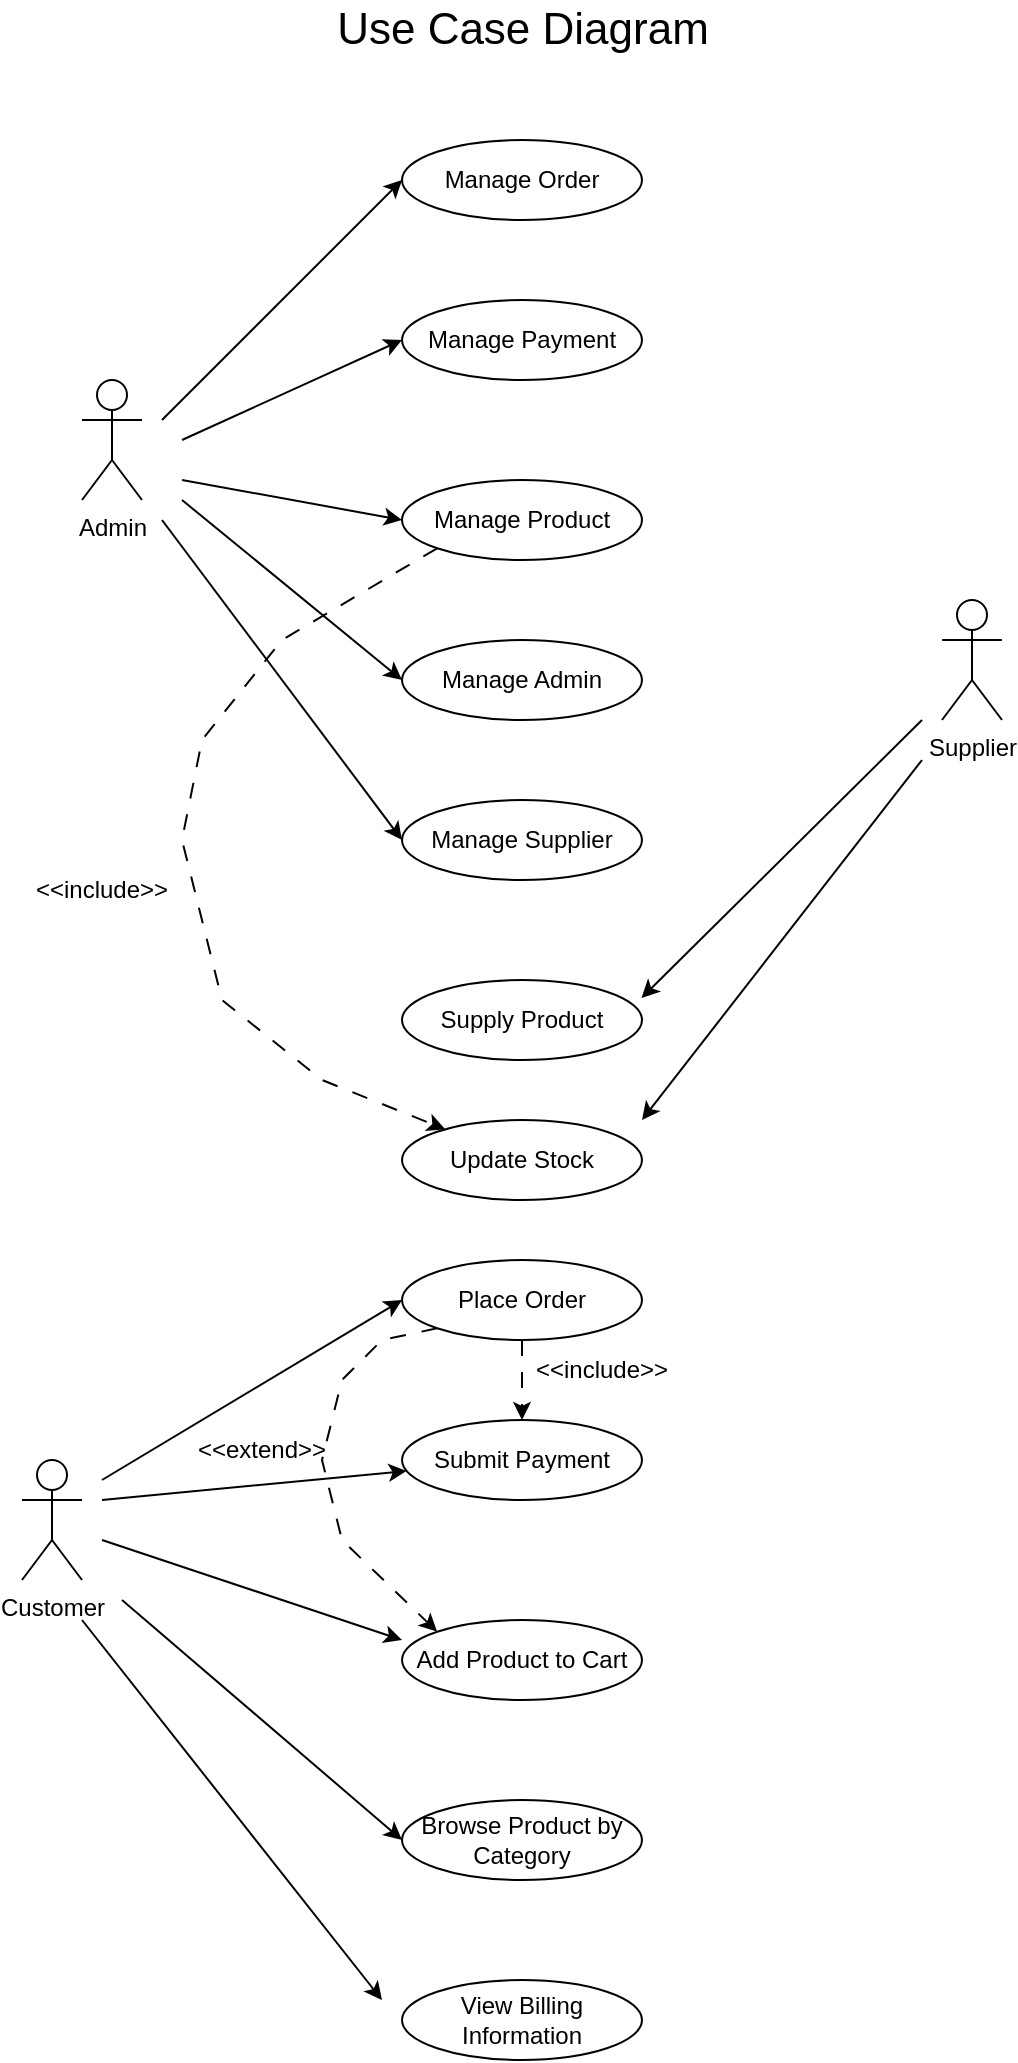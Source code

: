 <mxfile version="27.1.1">
  <diagram name="Page-1" id="K12ovA7CdjedfH8PsofF">
    <mxGraphModel dx="1209" dy="1729" grid="1" gridSize="10" guides="1" tooltips="1" connect="1" arrows="1" fold="1" page="1" pageScale="1" pageWidth="850" pageHeight="1100" math="0" shadow="0">
      <root>
        <mxCell id="0" />
        <mxCell id="1" parent="0" />
        <mxCell id="MxsXfyr07a4d1FS-8bJw-24" value="Update Stock" style="ellipse;whiteSpace=wrap;html=1;align=center;" vertex="1" parent="1">
          <mxGeometry x="820" y="50" width="120" height="40" as="geometry" />
        </mxCell>
        <mxCell id="MxsXfyr07a4d1FS-8bJw-25" value="Submit Payment" style="ellipse;whiteSpace=wrap;html=1;align=center;" vertex="1" parent="1">
          <mxGeometry x="820" y="200" width="120" height="40" as="geometry" />
        </mxCell>
        <mxCell id="MxsXfyr07a4d1FS-8bJw-26" value="Add Product to Cart" style="ellipse;whiteSpace=wrap;html=1;align=center;" vertex="1" parent="1">
          <mxGeometry x="820" y="300" width="120" height="40" as="geometry" />
        </mxCell>
        <mxCell id="MxsXfyr07a4d1FS-8bJw-27" value="Browse Product by Category" style="ellipse;whiteSpace=wrap;html=1;align=center;" vertex="1" parent="1">
          <mxGeometry x="820" y="390" width="120" height="40" as="geometry" />
        </mxCell>
        <mxCell id="MxsXfyr07a4d1FS-8bJw-28" value="Place Order" style="ellipse;whiteSpace=wrap;html=1;align=center;" vertex="1" parent="1">
          <mxGeometry x="820" y="120" width="120" height="40" as="geometry" />
        </mxCell>
        <mxCell id="MxsXfyr07a4d1FS-8bJw-29" value="View Billing Information" style="ellipse;whiteSpace=wrap;html=1;align=center;" vertex="1" parent="1">
          <mxGeometry x="820" y="480" width="120" height="40" as="geometry" />
        </mxCell>
        <mxCell id="MxsXfyr07a4d1FS-8bJw-36" value="Manage Order" style="ellipse;whiteSpace=wrap;html=1;align=center;" vertex="1" parent="1">
          <mxGeometry x="820" y="-440" width="120" height="40" as="geometry" />
        </mxCell>
        <mxCell id="MxsXfyr07a4d1FS-8bJw-37" value="Manage Payment" style="ellipse;whiteSpace=wrap;html=1;align=center;" vertex="1" parent="1">
          <mxGeometry x="820" y="-360" width="120" height="40" as="geometry" />
        </mxCell>
        <mxCell id="MxsXfyr07a4d1FS-8bJw-38" value="Manage Product" style="ellipse;whiteSpace=wrap;html=1;align=center;" vertex="1" parent="1">
          <mxGeometry x="820" y="-270" width="120" height="40" as="geometry" />
        </mxCell>
        <mxCell id="MxsXfyr07a4d1FS-8bJw-39" value="Manage Admin" style="ellipse;whiteSpace=wrap;html=1;align=center;" vertex="1" parent="1">
          <mxGeometry x="820" y="-190" width="120" height="40" as="geometry" />
        </mxCell>
        <mxCell id="MxsXfyr07a4d1FS-8bJw-40" value="Manage Supplier" style="ellipse;whiteSpace=wrap;html=1;align=center;" vertex="1" parent="1">
          <mxGeometry x="820" y="-110" width="120" height="40" as="geometry" />
        </mxCell>
        <mxCell id="MxsXfyr07a4d1FS-8bJw-41" value="Supply Product" style="ellipse;whiteSpace=wrap;html=1;align=center;" vertex="1" parent="1">
          <mxGeometry x="820" y="-20" width="120" height="40" as="geometry" />
        </mxCell>
        <mxCell id="MxsXfyr07a4d1FS-8bJw-46" value="Admin" style="shape=umlActor;verticalLabelPosition=bottom;verticalAlign=top;outlineConnect=0;html=1;" vertex="1" parent="1">
          <mxGeometry x="660" y="-320" width="30" height="60" as="geometry" />
        </mxCell>
        <mxCell id="MxsXfyr07a4d1FS-8bJw-49" value="Supplier" style="shape=umlActor;verticalLabelPosition=bottom;verticalAlign=top;html=1;outlineConnect=0;" vertex="1" parent="1">
          <mxGeometry x="1090" y="-210" width="30" height="60" as="geometry" />
        </mxCell>
        <mxCell id="MxsXfyr07a4d1FS-8bJw-50" value="Customer" style="shape=umlActor;verticalLabelPosition=bottom;verticalAlign=top;html=1;outlineConnect=0;" vertex="1" parent="1">
          <mxGeometry x="630" y="220" width="30" height="60" as="geometry" />
        </mxCell>
        <mxCell id="MxsXfyr07a4d1FS-8bJw-56" value="" style="endArrow=classic;html=1;rounded=0;entryX=0;entryY=0.5;entryDx=0;entryDy=0;" edge="1" parent="1" target="MxsXfyr07a4d1FS-8bJw-36">
          <mxGeometry width="50" height="50" relative="1" as="geometry">
            <mxPoint x="700" y="-300" as="sourcePoint" />
            <mxPoint x="800" y="-200" as="targetPoint" />
          </mxGeometry>
        </mxCell>
        <mxCell id="MxsXfyr07a4d1FS-8bJw-57" value="" style="endArrow=classic;html=1;rounded=0;entryX=0;entryY=0.5;entryDx=0;entryDy=0;" edge="1" parent="1" target="MxsXfyr07a4d1FS-8bJw-37">
          <mxGeometry width="50" height="50" relative="1" as="geometry">
            <mxPoint x="710" y="-290" as="sourcePoint" />
            <mxPoint x="800" y="-200" as="targetPoint" />
          </mxGeometry>
        </mxCell>
        <mxCell id="MxsXfyr07a4d1FS-8bJw-58" value="" style="endArrow=classic;html=1;rounded=0;entryX=0;entryY=0.5;entryDx=0;entryDy=0;" edge="1" parent="1" target="MxsXfyr07a4d1FS-8bJw-38">
          <mxGeometry width="50" height="50" relative="1" as="geometry">
            <mxPoint x="710" y="-270" as="sourcePoint" />
            <mxPoint x="800" y="-200" as="targetPoint" />
          </mxGeometry>
        </mxCell>
        <mxCell id="MxsXfyr07a4d1FS-8bJw-59" value="" style="endArrow=classic;html=1;rounded=0;entryX=0;entryY=0.5;entryDx=0;entryDy=0;" edge="1" parent="1" target="MxsXfyr07a4d1FS-8bJw-39">
          <mxGeometry width="50" height="50" relative="1" as="geometry">
            <mxPoint x="710" y="-260" as="sourcePoint" />
            <mxPoint x="800" y="-200" as="targetPoint" />
          </mxGeometry>
        </mxCell>
        <mxCell id="MxsXfyr07a4d1FS-8bJw-60" value="" style="endArrow=classic;html=1;rounded=0;entryX=0;entryY=0.5;entryDx=0;entryDy=0;" edge="1" parent="1" target="MxsXfyr07a4d1FS-8bJw-40">
          <mxGeometry width="50" height="50" relative="1" as="geometry">
            <mxPoint x="700" y="-250" as="sourcePoint" />
            <mxPoint x="800" y="-200" as="targetPoint" />
          </mxGeometry>
        </mxCell>
        <mxCell id="MxsXfyr07a4d1FS-8bJw-61" value="" style="endArrow=classic;html=1;rounded=0;" edge="1" parent="1">
          <mxGeometry width="50" height="50" relative="1" as="geometry">
            <mxPoint x="1080" y="-130" as="sourcePoint" />
            <mxPoint x="940" y="50" as="targetPoint" />
          </mxGeometry>
        </mxCell>
        <mxCell id="MxsXfyr07a4d1FS-8bJw-62" value="" style="endArrow=classic;html=1;rounded=0;entryX=0.998;entryY=0.224;entryDx=0;entryDy=0;entryPerimeter=0;" edge="1" parent="1" target="MxsXfyr07a4d1FS-8bJw-41">
          <mxGeometry width="50" height="50" relative="1" as="geometry">
            <mxPoint x="1080" y="-150" as="sourcePoint" />
            <mxPoint x="1040" y="-180" as="targetPoint" />
          </mxGeometry>
        </mxCell>
        <mxCell id="MxsXfyr07a4d1FS-8bJw-64" value="" style="endArrow=classic;html=1;rounded=0;entryX=0;entryY=0.5;entryDx=0;entryDy=0;" edge="1" parent="1" target="MxsXfyr07a4d1FS-8bJw-28">
          <mxGeometry width="50" height="50" relative="1" as="geometry">
            <mxPoint x="670" y="230" as="sourcePoint" />
            <mxPoint x="800" y="210" as="targetPoint" />
          </mxGeometry>
        </mxCell>
        <mxCell id="MxsXfyr07a4d1FS-8bJw-65" value="" style="endArrow=classic;html=1;rounded=0;" edge="1" parent="1" target="MxsXfyr07a4d1FS-8bJw-25">
          <mxGeometry width="50" height="50" relative="1" as="geometry">
            <mxPoint x="670" y="240" as="sourcePoint" />
            <mxPoint x="800" y="100" as="targetPoint" />
          </mxGeometry>
        </mxCell>
        <mxCell id="MxsXfyr07a4d1FS-8bJw-66" value="" style="endArrow=classic;html=1;rounded=0;" edge="1" parent="1">
          <mxGeometry width="50" height="50" relative="1" as="geometry">
            <mxPoint x="670" y="260" as="sourcePoint" />
            <mxPoint x="820" y="310" as="targetPoint" />
          </mxGeometry>
        </mxCell>
        <mxCell id="MxsXfyr07a4d1FS-8bJw-67" value="" style="endArrow=classic;html=1;rounded=0;entryX=0;entryY=0.5;entryDx=0;entryDy=0;" edge="1" parent="1" target="MxsXfyr07a4d1FS-8bJw-27">
          <mxGeometry width="50" height="50" relative="1" as="geometry">
            <mxPoint x="680" y="290" as="sourcePoint" />
            <mxPoint x="800" y="210" as="targetPoint" />
          </mxGeometry>
        </mxCell>
        <mxCell id="MxsXfyr07a4d1FS-8bJw-68" value="" style="endArrow=classic;html=1;rounded=0;" edge="1" parent="1">
          <mxGeometry width="50" height="50" relative="1" as="geometry">
            <mxPoint x="660" y="300" as="sourcePoint" />
            <mxPoint x="810" y="490" as="targetPoint" />
          </mxGeometry>
        </mxCell>
        <mxCell id="MxsXfyr07a4d1FS-8bJw-71" value="" style="endArrow=classic;html=1;rounded=0;entryX=0;entryY=0;entryDx=0;entryDy=0;exitX=0;exitY=1;exitDx=0;exitDy=0;dashed=1;dashPattern=8 8;" edge="1" parent="1" source="MxsXfyr07a4d1FS-8bJw-28" target="MxsXfyr07a4d1FS-8bJw-26">
          <mxGeometry width="50" height="50" relative="1" as="geometry">
            <mxPoint x="750" y="150" as="sourcePoint" />
            <mxPoint x="800" y="100" as="targetPoint" />
            <Array as="points">
              <mxPoint x="810" y="160" />
              <mxPoint x="790" y="180" />
              <mxPoint x="780" y="220" />
              <mxPoint x="790" y="260" />
            </Array>
          </mxGeometry>
        </mxCell>
        <mxCell id="MxsXfyr07a4d1FS-8bJw-72" value="" style="endArrow=classic;html=1;rounded=0;exitX=0;exitY=1;exitDx=0;exitDy=0;dashed=1;dashPattern=8 8;" edge="1" parent="1" source="MxsXfyr07a4d1FS-8bJw-38" target="MxsXfyr07a4d1FS-8bJw-24">
          <mxGeometry width="50" height="50" relative="1" as="geometry">
            <mxPoint x="750" y="-50" as="sourcePoint" />
            <mxPoint x="800" y="-100" as="targetPoint" />
            <Array as="points">
              <mxPoint x="760" y="-190" />
              <mxPoint x="720" y="-140" />
              <mxPoint x="710" y="-90" />
              <mxPoint x="730" y="-10" />
              <mxPoint x="780" y="30" />
            </Array>
          </mxGeometry>
        </mxCell>
        <mxCell id="MxsXfyr07a4d1FS-8bJw-73" value="" style="endArrow=classic;html=1;rounded=0;entryX=0.5;entryY=0;entryDx=0;entryDy=0;exitX=0.5;exitY=1;exitDx=0;exitDy=0;dashed=1;dashPattern=8 8;" edge="1" parent="1" source="MxsXfyr07a4d1FS-8bJw-28" target="MxsXfyr07a4d1FS-8bJw-25">
          <mxGeometry width="50" height="50" relative="1" as="geometry">
            <mxPoint x="830" y="300" as="sourcePoint" />
            <mxPoint x="880" y="250" as="targetPoint" />
          </mxGeometry>
        </mxCell>
        <mxCell id="MxsXfyr07a4d1FS-8bJw-74" value="&amp;lt;&amp;lt;extend&amp;gt;&amp;gt;" style="text;strokeColor=none;align=center;fillColor=none;html=1;verticalAlign=middle;whiteSpace=wrap;rounded=0;" vertex="1" parent="1">
          <mxGeometry x="720" y="200" width="60" height="30" as="geometry" />
        </mxCell>
        <mxCell id="MxsXfyr07a4d1FS-8bJw-76" value="&amp;lt;&amp;lt;include&amp;gt;&amp;gt;" style="text;strokeColor=none;align=center;fillColor=none;html=1;verticalAlign=middle;whiteSpace=wrap;rounded=0;" vertex="1" parent="1">
          <mxGeometry x="890" y="160" width="60" height="30" as="geometry" />
        </mxCell>
        <mxCell id="MxsXfyr07a4d1FS-8bJw-77" value="&amp;lt;&amp;lt;include&amp;gt;&amp;gt;" style="text;strokeColor=none;align=center;fillColor=none;html=1;verticalAlign=middle;whiteSpace=wrap;rounded=0;" vertex="1" parent="1">
          <mxGeometry x="640" y="-80" width="60" height="30" as="geometry" />
        </mxCell>
        <mxCell id="MxsXfyr07a4d1FS-8bJw-78" value="Use Case Diagram" style="text;strokeColor=none;align=center;fillColor=none;html=1;verticalAlign=middle;whiteSpace=wrap;rounded=0;fontSize=22;" vertex="1" parent="1">
          <mxGeometry x="762.5" y="-510" width="235" height="30" as="geometry" />
        </mxCell>
      </root>
    </mxGraphModel>
  </diagram>
</mxfile>
